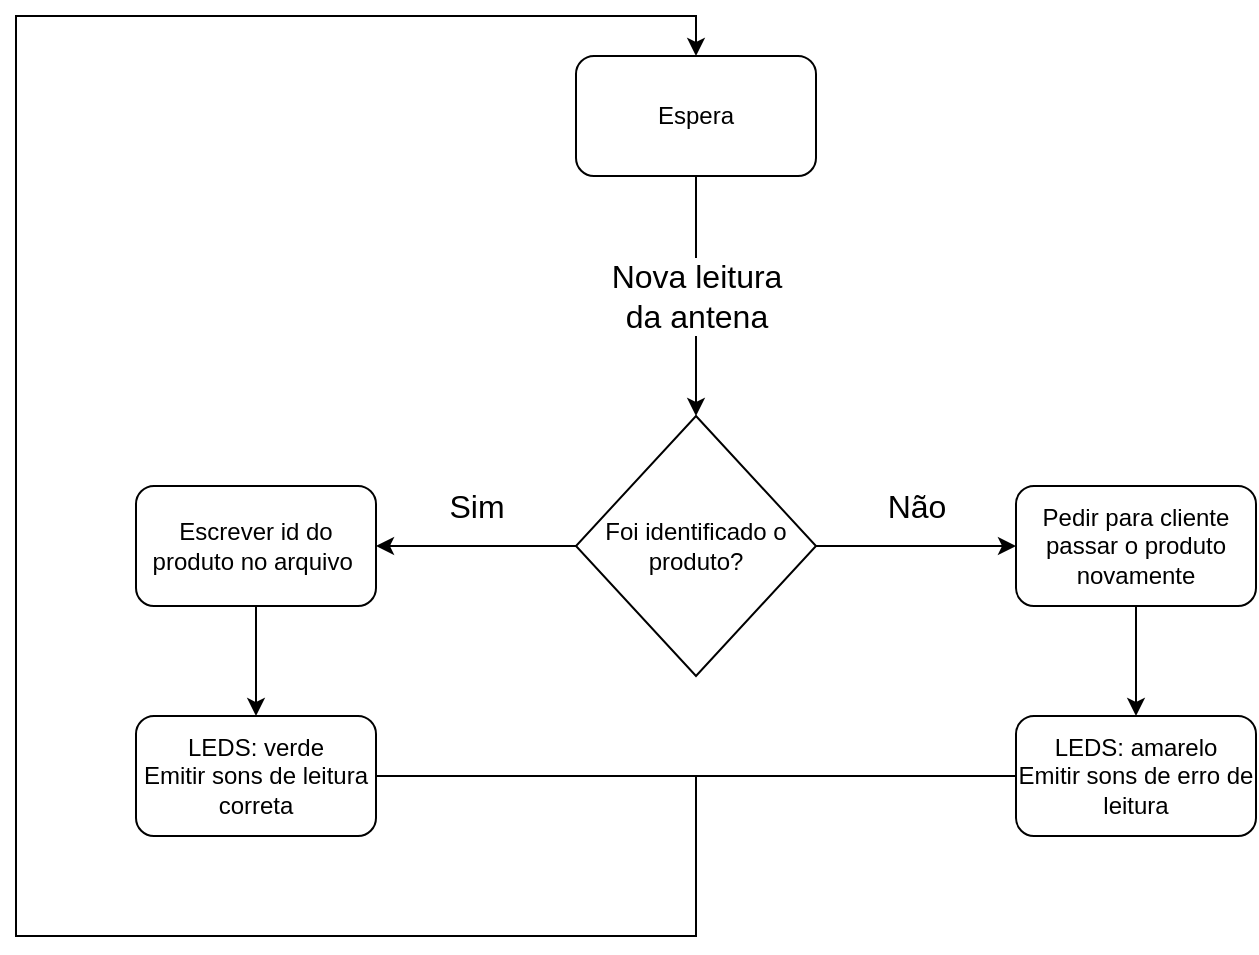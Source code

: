 <mxfile version="14.5.3" type="google"><diagram id="l5K_wXk-BxBBVYHZTgZA" name="Page-1"><mxGraphModel dx="868" dy="393" grid="1" gridSize="10" guides="1" tooltips="1" connect="1" arrows="1" fold="1" page="1" pageScale="1" pageWidth="827" pageHeight="1169" math="0" shadow="0"><root><mxCell id="0"/><mxCell id="1" parent="0"/><mxCell id="Q9WqaFcC_vShznJ6c1tN-1" value="Espera" style="rounded=1;whiteSpace=wrap;html=1;" vertex="1" parent="1"><mxGeometry x="330" y="80" width="120" height="60" as="geometry"/></mxCell><mxCell id="Q9WqaFcC_vShznJ6c1tN-11" value="" style="edgeStyle=orthogonalEdgeStyle;rounded=0;orthogonalLoop=1;jettySize=auto;html=1;" edge="1" parent="1" source="Q9WqaFcC_vShznJ6c1tN-4" target="Q9WqaFcC_vShznJ6c1tN-6"><mxGeometry relative="1" as="geometry"/></mxCell><mxCell id="Q9WqaFcC_vShznJ6c1tN-28" value="" style="edgeStyle=orthogonalEdgeStyle;rounded=0;orthogonalLoop=1;jettySize=auto;html=1;fontSize=16;" edge="1" parent="1" source="Q9WqaFcC_vShznJ6c1tN-4" target="Q9WqaFcC_vShznJ6c1tN-27"><mxGeometry relative="1" as="geometry"/></mxCell><mxCell id="Q9WqaFcC_vShznJ6c1tN-4" value="Foi identificado o produto?" style="rhombus;whiteSpace=wrap;html=1;" vertex="1" parent="1"><mxGeometry x="330" y="260" width="120" height="130" as="geometry"/></mxCell><mxCell id="Q9WqaFcC_vShznJ6c1tN-8" value="" style="edgeStyle=orthogonalEdgeStyle;rounded=0;orthogonalLoop=1;jettySize=auto;html=1;" edge="1" parent="1" source="Q9WqaFcC_vShznJ6c1tN-6" target="Q9WqaFcC_vShznJ6c1tN-7"><mxGeometry relative="1" as="geometry"/></mxCell><mxCell id="Q9WqaFcC_vShznJ6c1tN-6" value="Escrever id do produto no arquivo&amp;nbsp;" style="rounded=1;whiteSpace=wrap;html=1;" vertex="1" parent="1"><mxGeometry x="110" y="295" width="120" height="60" as="geometry"/></mxCell><mxCell id="Q9WqaFcC_vShznJ6c1tN-19" value="" style="edgeStyle=orthogonalEdgeStyle;rounded=0;orthogonalLoop=1;jettySize=auto;html=1;fontSize=16;entryX=0.5;entryY=0;entryDx=0;entryDy=0;" edge="1" parent="1" source="Q9WqaFcC_vShznJ6c1tN-7" target="Q9WqaFcC_vShznJ6c1tN-1"><mxGeometry relative="1" as="geometry"><mxPoint x="640" y="1887.143" as="targetPoint"/><Array as="points"><mxPoint x="390" y="440"/><mxPoint x="390" y="520"/><mxPoint x="50" y="520"/><mxPoint x="50" y="60"/><mxPoint x="390" y="60"/></Array></mxGeometry></mxCell><mxCell id="Q9WqaFcC_vShznJ6c1tN-7" value="LEDS: verde&lt;br&gt;Emitir sons de leitura correta" style="whiteSpace=wrap;html=1;rounded=1;" vertex="1" parent="1"><mxGeometry x="110" y="410" width="120" height="60" as="geometry"/></mxCell><mxCell id="Q9WqaFcC_vShznJ6c1tN-10" value="LEDS: amarelo&lt;br&gt;Emitir sons de erro de leitura" style="whiteSpace=wrap;html=1;rounded=1;" vertex="1" parent="1"><mxGeometry x="550" y="410" width="120" height="60" as="geometry"/></mxCell><mxCell id="Q9WqaFcC_vShznJ6c1tN-15" value="" style="endArrow=classic;html=1;exitX=0.5;exitY=1;exitDx=0;exitDy=0;entryX=0.5;entryY=0;entryDx=0;entryDy=0;" edge="1" parent="1" source="Q9WqaFcC_vShznJ6c1tN-1" target="Q9WqaFcC_vShznJ6c1tN-4"><mxGeometry relative="1" as="geometry"><mxPoint x="310" y="280" as="sourcePoint"/><mxPoint x="470" y="280" as="targetPoint"/></mxGeometry></mxCell><mxCell id="Q9WqaFcC_vShznJ6c1tN-16" value="Nova leitura&lt;br style=&quot;font-size: 16px;&quot;&gt;da antena" style="edgeLabel;resizable=0;html=1;align=center;verticalAlign=middle;fontSize=16;" connectable="0" vertex="1" parent="Q9WqaFcC_vShznJ6c1tN-15"><mxGeometry relative="1" as="geometry"/></mxCell><mxCell id="Q9WqaFcC_vShznJ6c1tN-21" value="Sim" style="text;html=1;align=center;verticalAlign=middle;resizable=0;points=[];autosize=1;fontSize=16;" vertex="1" parent="1"><mxGeometry x="260" y="295" width="40" height="20" as="geometry"/></mxCell><mxCell id="Q9WqaFcC_vShznJ6c1tN-22" value="Não" style="text;html=1;align=center;verticalAlign=middle;resizable=0;points=[];autosize=1;fontSize=16;" vertex="1" parent="1"><mxGeometry x="480" y="295" width="40" height="20" as="geometry"/></mxCell><mxCell id="Q9WqaFcC_vShznJ6c1tN-29" value="" style="edgeStyle=orthogonalEdgeStyle;rounded=0;orthogonalLoop=1;jettySize=auto;html=1;fontSize=16;" edge="1" parent="1" source="Q9WqaFcC_vShznJ6c1tN-27" target="Q9WqaFcC_vShznJ6c1tN-10"><mxGeometry relative="1" as="geometry"/></mxCell><mxCell id="Q9WqaFcC_vShznJ6c1tN-27" value="Pedir para cliente passar o produto novamente" style="rounded=1;whiteSpace=wrap;html=1;fontSize=12;" vertex="1" parent="1"><mxGeometry x="550" y="295" width="120" height="60" as="geometry"/></mxCell><mxCell id="Q9WqaFcC_vShznJ6c1tN-33" value="" style="endArrow=none;html=1;fontSize=12;entryX=0;entryY=0.5;entryDx=0;entryDy=0;" edge="1" parent="1" target="Q9WqaFcC_vShznJ6c1tN-10"><mxGeometry width="50" height="50" relative="1" as="geometry"><mxPoint x="390" y="440" as="sourcePoint"/><mxPoint x="480" y="360" as="targetPoint"/></mxGeometry></mxCell></root></mxGraphModel></diagram></mxfile>